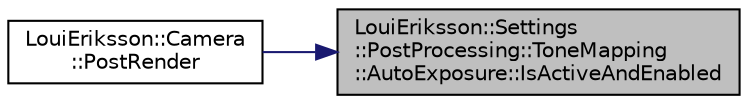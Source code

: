 digraph "LouiEriksson::Settings::PostProcessing::ToneMapping::AutoExposure::IsActiveAndEnabled"
{
 // LATEX_PDF_SIZE
  edge [fontname="Helvetica",fontsize="10",labelfontname="Helvetica",labelfontsize="10"];
  node [fontname="Helvetica",fontsize="10",shape=record];
  rankdir="RL";
  Node1 [label="LouiEriksson::Settings\l::PostProcessing::ToneMapping\l::AutoExposure::IsActiveAndEnabled",height=0.2,width=0.4,color="black", fillcolor="grey75", style="filled", fontcolor="black",tooltip=" "];
  Node1 -> Node2 [dir="back",color="midnightblue",fontsize="10",style="solid",fontname="Helvetica"];
  Node2 [label="LouiEriksson::Camera\l::PostRender",height=0.2,width=0.4,color="black", fillcolor="white", style="filled",URL="$class_loui_eriksson_1_1_camera.html#afbce2008328772eb292e55855ee67208",tooltip="Called after rendering."];
}
